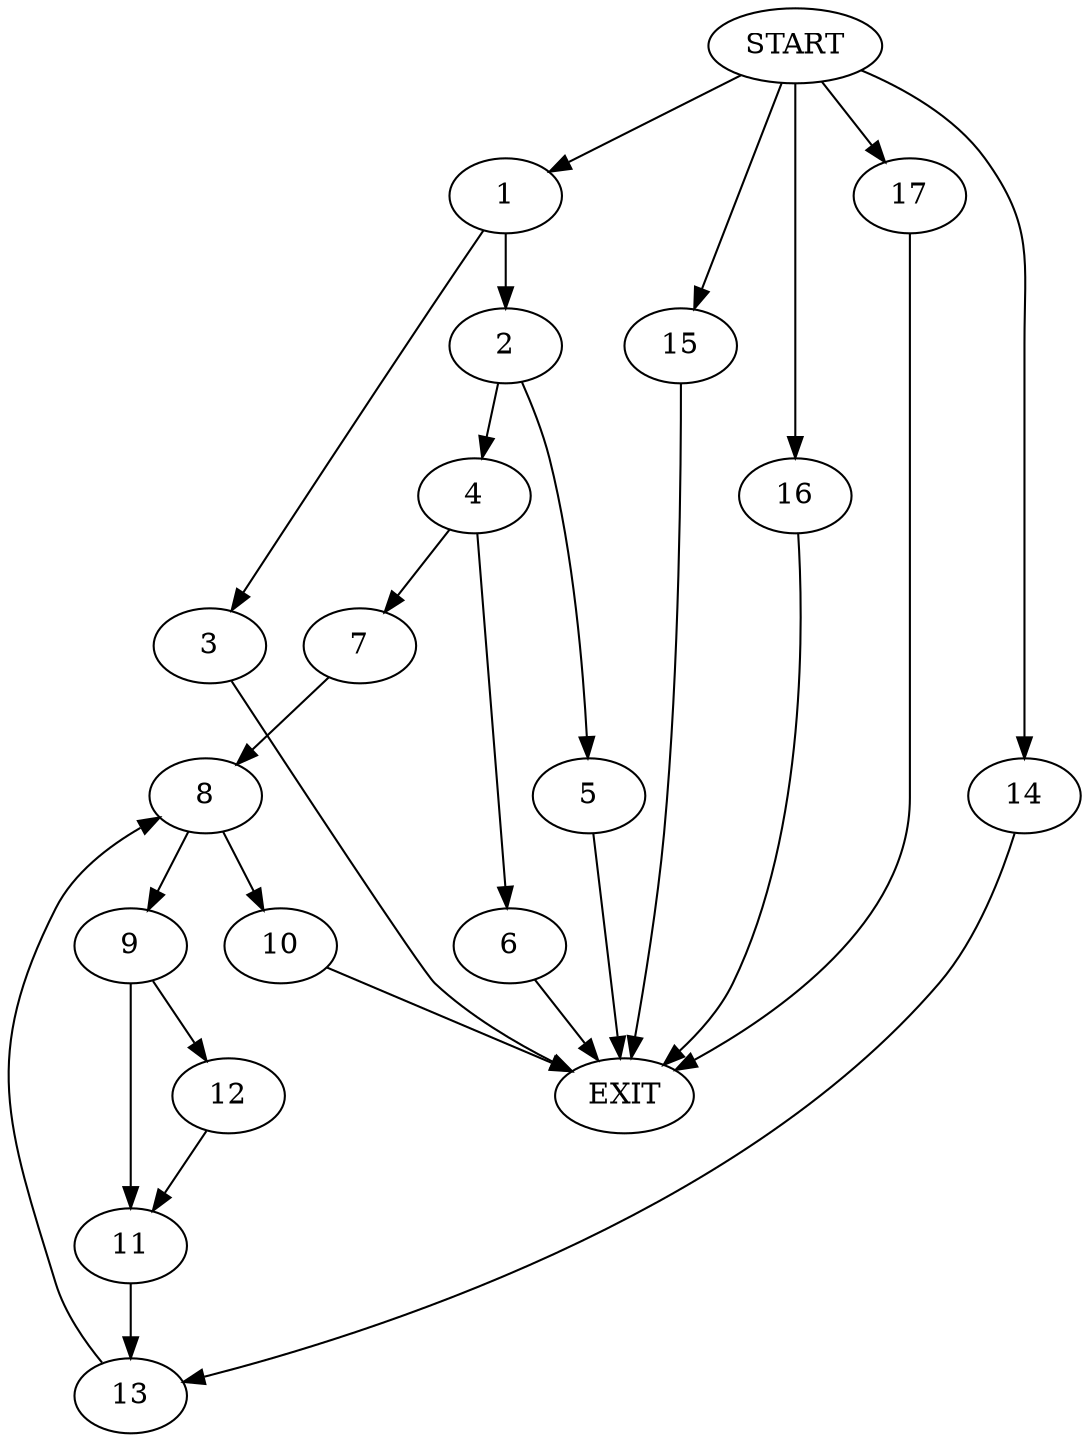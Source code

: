 digraph {
0 [label="START"]
18 [label="EXIT"]
0 -> 1
1 -> 2
1 -> 3
3 -> 18
2 -> 4
2 -> 5
5 -> 18
4 -> 6
4 -> 7
7 -> 8
6 -> 18
8 -> 9
8 -> 10
9 -> 11
9 -> 12
10 -> 18
11 -> 13
12 -> 11
13 -> 8
0 -> 14
14 -> 13
0 -> 15
15 -> 18
0 -> 16
16 -> 18
0 -> 17
17 -> 18
}
